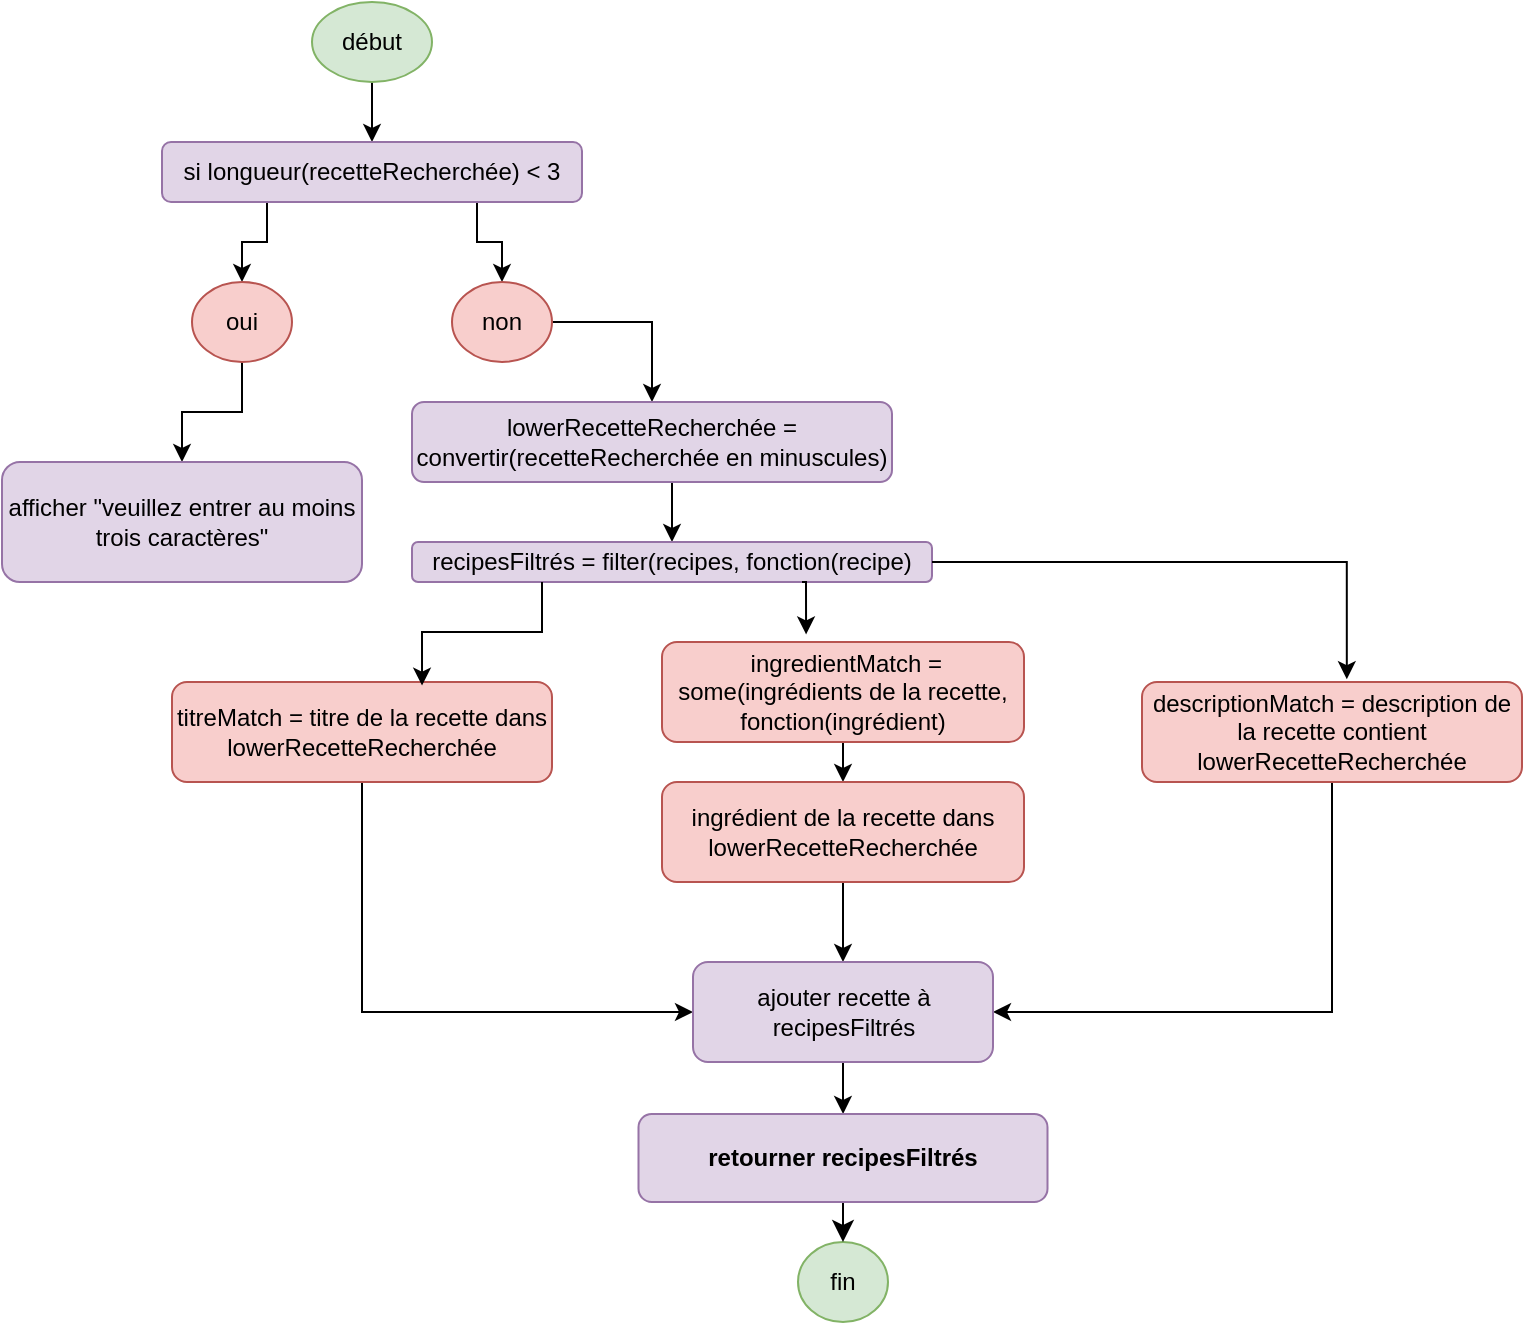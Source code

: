 <mxfile version="24.7.13">
  <diagram name="Page-1" id="3k2GI7umOkz1AsJeDrGB">
    <mxGraphModel dx="1877" dy="1691" grid="1" gridSize="10" guides="1" tooltips="1" connect="1" arrows="1" fold="1" page="1" pageScale="1" pageWidth="827" pageHeight="1169" math="0" shadow="0">
      <root>
        <mxCell id="0" />
        <mxCell id="1" parent="0" />
        <mxCell id="3-Dag1s_dqLoRyYHG3y7-7" style="edgeStyle=orthogonalEdgeStyle;rounded=0;orthogonalLoop=1;jettySize=auto;html=1;exitX=0.5;exitY=1;exitDx=0;exitDy=0;" parent="1" source="3-Dag1s_dqLoRyYHG3y7-1" target="3-Dag1s_dqLoRyYHG3y7-2" edge="1">
          <mxGeometry relative="1" as="geometry" />
        </mxCell>
        <mxCell id="3-Dag1s_dqLoRyYHG3y7-1" value="début" style="ellipse;whiteSpace=wrap;html=1;fillColor=#d5e8d4;strokeColor=#82b366;" parent="1" vertex="1">
          <mxGeometry x="135" y="-1140" width="60" height="40" as="geometry" />
        </mxCell>
        <mxCell id="3-Dag1s_dqLoRyYHG3y7-5" style="edgeStyle=orthogonalEdgeStyle;rounded=0;orthogonalLoop=1;jettySize=auto;html=1;exitX=0.25;exitY=1;exitDx=0;exitDy=0;entryX=0.5;entryY=0;entryDx=0;entryDy=0;" parent="1" source="3-Dag1s_dqLoRyYHG3y7-2" target="3-Dag1s_dqLoRyYHG3y7-3" edge="1">
          <mxGeometry relative="1" as="geometry" />
        </mxCell>
        <mxCell id="3-Dag1s_dqLoRyYHG3y7-6" style="edgeStyle=orthogonalEdgeStyle;rounded=0;orthogonalLoop=1;jettySize=auto;html=1;exitX=0.75;exitY=1;exitDx=0;exitDy=0;entryX=0.5;entryY=0;entryDx=0;entryDy=0;" parent="1" source="3-Dag1s_dqLoRyYHG3y7-2" target="3-Dag1s_dqLoRyYHG3y7-4" edge="1">
          <mxGeometry relative="1" as="geometry" />
        </mxCell>
        <mxCell id="3-Dag1s_dqLoRyYHG3y7-2" value="si longueur(recetteRecherchée) &amp;lt; 3" style="rounded=1;whiteSpace=wrap;html=1;fillColor=#e1d5e7;strokeColor=#9673a6;" parent="1" vertex="1">
          <mxGeometry x="60" y="-1070" width="210" height="30" as="geometry" />
        </mxCell>
        <mxCell id="3-Dag1s_dqLoRyYHG3y7-9" style="edgeStyle=orthogonalEdgeStyle;rounded=0;orthogonalLoop=1;jettySize=auto;html=1;exitX=0.5;exitY=1;exitDx=0;exitDy=0;" parent="1" source="3-Dag1s_dqLoRyYHG3y7-3" target="3-Dag1s_dqLoRyYHG3y7-8" edge="1">
          <mxGeometry relative="1" as="geometry" />
        </mxCell>
        <mxCell id="3-Dag1s_dqLoRyYHG3y7-3" value="oui" style="ellipse;whiteSpace=wrap;html=1;fillColor=#f8cecc;strokeColor=#b85450;" parent="1" vertex="1">
          <mxGeometry x="75" y="-1000" width="50" height="40" as="geometry" />
        </mxCell>
        <mxCell id="3-Dag1s_dqLoRyYHG3y7-14" style="edgeStyle=orthogonalEdgeStyle;rounded=0;orthogonalLoop=1;jettySize=auto;html=1;exitX=1;exitY=0.5;exitDx=0;exitDy=0;entryX=0.5;entryY=0;entryDx=0;entryDy=0;" parent="1" source="3-Dag1s_dqLoRyYHG3y7-4" target="3-Dag1s_dqLoRyYHG3y7-12" edge="1">
          <mxGeometry relative="1" as="geometry" />
        </mxCell>
        <mxCell id="3-Dag1s_dqLoRyYHG3y7-4" value="non" style="ellipse;whiteSpace=wrap;html=1;fillColor=#f8cecc;strokeColor=#b85450;" parent="1" vertex="1">
          <mxGeometry x="205" y="-1000" width="50" height="40" as="geometry" />
        </mxCell>
        <mxCell id="3-Dag1s_dqLoRyYHG3y7-8" value="afficher &quot;veuillez entrer au moins trois caractères&quot;" style="rounded=1;whiteSpace=wrap;html=1;fillColor=#e1d5e7;strokeColor=#9673a6;" parent="1" vertex="1">
          <mxGeometry x="-20" y="-910" width="180" height="60" as="geometry" />
        </mxCell>
        <mxCell id="3-Dag1s_dqLoRyYHG3y7-17" style="edgeStyle=orthogonalEdgeStyle;rounded=0;orthogonalLoop=1;jettySize=auto;html=1;exitX=0.5;exitY=1;exitDx=0;exitDy=0;entryX=0.5;entryY=0;entryDx=0;entryDy=0;" parent="1" source="3-Dag1s_dqLoRyYHG3y7-12" target="3-Dag1s_dqLoRyYHG3y7-16" edge="1">
          <mxGeometry relative="1" as="geometry" />
        </mxCell>
        <mxCell id="3-Dag1s_dqLoRyYHG3y7-12" value="lowerRecetteRecherchée = convertir(recetteRecherchée en minuscules)" style="rounded=1;whiteSpace=wrap;html=1;fillColor=#e1d5e7;strokeColor=#9673a6;" parent="1" vertex="1">
          <mxGeometry x="185" y="-940" width="240" height="40" as="geometry" />
        </mxCell>
        <mxCell id="3-Dag1s_dqLoRyYHG3y7-16" value="&lt;span style=&quot;text-align: left;&quot;&gt;recipesFiltrés = filter(recipes, fonction(recipe)&lt;/span&gt;" style="rounded=1;whiteSpace=wrap;html=1;fillColor=#e1d5e7;strokeColor=#9673a6;" parent="1" vertex="1">
          <mxGeometry x="185" y="-870" width="260" height="20" as="geometry" />
        </mxCell>
        <mxCell id="3-Dag1s_dqLoRyYHG3y7-43" style="edgeStyle=orthogonalEdgeStyle;rounded=0;orthogonalLoop=1;jettySize=auto;html=1;exitX=0.5;exitY=1;exitDx=0;exitDy=0;entryX=0;entryY=0.5;entryDx=0;entryDy=0;" parent="1" source="3-Dag1s_dqLoRyYHG3y7-19" target="3-Dag1s_dqLoRyYHG3y7-41" edge="1">
          <mxGeometry relative="1" as="geometry" />
        </mxCell>
        <mxCell id="3-Dag1s_dqLoRyYHG3y7-19" value="&lt;span style=&quot;text-align: left;&quot;&gt;titreMatch = titre de la recette dans lowerRecetteRecherchée&lt;/span&gt;" style="rounded=1;whiteSpace=wrap;html=1;fillColor=#f8cecc;strokeColor=#b85450;" parent="1" vertex="1">
          <mxGeometry x="65" y="-800" width="190" height="50" as="geometry" />
        </mxCell>
        <mxCell id="3-Dag1s_dqLoRyYHG3y7-39" style="edgeStyle=orthogonalEdgeStyle;rounded=0;orthogonalLoop=1;jettySize=auto;html=1;exitX=0.5;exitY=1;exitDx=0;exitDy=0;entryX=0.5;entryY=0;entryDx=0;entryDy=0;" parent="1" source="3-Dag1s_dqLoRyYHG3y7-20" target="3-Dag1s_dqLoRyYHG3y7-35" edge="1">
          <mxGeometry relative="1" as="geometry" />
        </mxCell>
        <mxCell id="3-Dag1s_dqLoRyYHG3y7-20" value="&amp;nbsp;ingredientMatch = some(ingrédients de la recette, fonction(ingrédient)" style="rounded=1;whiteSpace=wrap;html=1;fillColor=#f8cecc;strokeColor=#b85450;" parent="1" vertex="1">
          <mxGeometry x="310" y="-820" width="181" height="50" as="geometry" />
        </mxCell>
        <mxCell id="3-Dag1s_dqLoRyYHG3y7-44" style="edgeStyle=orthogonalEdgeStyle;rounded=0;orthogonalLoop=1;jettySize=auto;html=1;exitX=0.5;exitY=1;exitDx=0;exitDy=0;entryX=1;entryY=0.5;entryDx=0;entryDy=0;" parent="1" source="3-Dag1s_dqLoRyYHG3y7-21" target="3-Dag1s_dqLoRyYHG3y7-41" edge="1">
          <mxGeometry relative="1" as="geometry" />
        </mxCell>
        <mxCell id="3-Dag1s_dqLoRyYHG3y7-21" value="descriptionMatch = description de la recette contient lowerRecetteRecherchée" style="rounded=1;whiteSpace=wrap;html=1;fillColor=#f8cecc;strokeColor=#b85450;" parent="1" vertex="1">
          <mxGeometry x="550" y="-800" width="190" height="50" as="geometry" />
        </mxCell>
        <mxCell id="3-Dag1s_dqLoRyYHG3y7-42" style="edgeStyle=orthogonalEdgeStyle;rounded=0;orthogonalLoop=1;jettySize=auto;html=1;exitX=0.5;exitY=1;exitDx=0;exitDy=0;entryX=0.5;entryY=0;entryDx=0;entryDy=0;" parent="1" source="3-Dag1s_dqLoRyYHG3y7-35" target="3-Dag1s_dqLoRyYHG3y7-41" edge="1">
          <mxGeometry relative="1" as="geometry" />
        </mxCell>
        <mxCell id="3-Dag1s_dqLoRyYHG3y7-35" value="ingrédient de la recette dans lowerRecetteRecherchée" style="rounded=1;whiteSpace=wrap;html=1;fillColor=#f8cecc;strokeColor=#b85450;" parent="1" vertex="1">
          <mxGeometry x="310" y="-750" width="181" height="50" as="geometry" />
        </mxCell>
        <mxCell id="3-Dag1s_dqLoRyYHG3y7-36" style="edgeStyle=orthogonalEdgeStyle;rounded=0;orthogonalLoop=1;jettySize=auto;html=1;exitX=1;exitY=0.5;exitDx=0;exitDy=0;entryX=0.539;entryY=-0.028;entryDx=0;entryDy=0;entryPerimeter=0;" parent="1" source="3-Dag1s_dqLoRyYHG3y7-16" target="3-Dag1s_dqLoRyYHG3y7-21" edge="1">
          <mxGeometry relative="1" as="geometry" />
        </mxCell>
        <mxCell id="3-Dag1s_dqLoRyYHG3y7-37" style="edgeStyle=orthogonalEdgeStyle;rounded=0;orthogonalLoop=1;jettySize=auto;html=1;exitX=0.75;exitY=1;exitDx=0;exitDy=0;entryX=0.398;entryY=-0.076;entryDx=0;entryDy=0;entryPerimeter=0;" parent="1" source="3-Dag1s_dqLoRyYHG3y7-16" target="3-Dag1s_dqLoRyYHG3y7-20" edge="1">
          <mxGeometry relative="1" as="geometry" />
        </mxCell>
        <mxCell id="3-Dag1s_dqLoRyYHG3y7-38" style="edgeStyle=orthogonalEdgeStyle;rounded=0;orthogonalLoop=1;jettySize=auto;html=1;exitX=0.25;exitY=1;exitDx=0;exitDy=0;entryX=0.658;entryY=0.036;entryDx=0;entryDy=0;entryPerimeter=0;" parent="1" source="3-Dag1s_dqLoRyYHG3y7-16" target="3-Dag1s_dqLoRyYHG3y7-19" edge="1">
          <mxGeometry relative="1" as="geometry" />
        </mxCell>
        <mxCell id="xs5l5aW9vTNFFjeXkpdu-1" style="edgeStyle=orthogonalEdgeStyle;rounded=0;orthogonalLoop=1;jettySize=auto;html=1;" edge="1" parent="1" source="3-Dag1s_dqLoRyYHG3y7-41" target="NBby1GUL53pNBU2tPlBh-2">
          <mxGeometry relative="1" as="geometry" />
        </mxCell>
        <mxCell id="3-Dag1s_dqLoRyYHG3y7-41" value="&lt;span style=&quot;text-align: left;&quot;&gt;ajouter recette à recipesFiltrés&lt;/span&gt;" style="rounded=1;whiteSpace=wrap;html=1;fillColor=#e1d5e7;strokeColor=#9673a6;" parent="1" vertex="1">
          <mxGeometry x="325.5" y="-660" width="150" height="50" as="geometry" />
        </mxCell>
        <mxCell id="NBby1GUL53pNBU2tPlBh-1" value="fin" style="ellipse;whiteSpace=wrap;html=1;fillColor=#d5e8d4;strokeColor=#82b366;" parent="1" vertex="1">
          <mxGeometry x="378" y="-520" width="45" height="40" as="geometry" />
        </mxCell>
        <mxCell id="NBby1GUL53pNBU2tPlBh-4" style="edgeStyle=none;curved=1;rounded=0;orthogonalLoop=1;jettySize=auto;html=1;exitX=0.5;exitY=1;exitDx=0;exitDy=0;entryX=0.5;entryY=0;entryDx=0;entryDy=0;fontSize=12;startSize=8;endSize=8;" parent="1" source="NBby1GUL53pNBU2tPlBh-2" target="NBby1GUL53pNBU2tPlBh-1" edge="1">
          <mxGeometry relative="1" as="geometry" />
        </mxCell>
        <mxCell id="NBby1GUL53pNBU2tPlBh-2" value="&lt;b&gt;retourner recipesFiltrés&lt;/b&gt;" style="rounded=1;whiteSpace=wrap;html=1;fillColor=#e1d5e7;strokeColor=#9673a6;" parent="1" vertex="1">
          <mxGeometry x="298.25" y="-584" width="204.5" height="44" as="geometry" />
        </mxCell>
      </root>
    </mxGraphModel>
  </diagram>
</mxfile>
